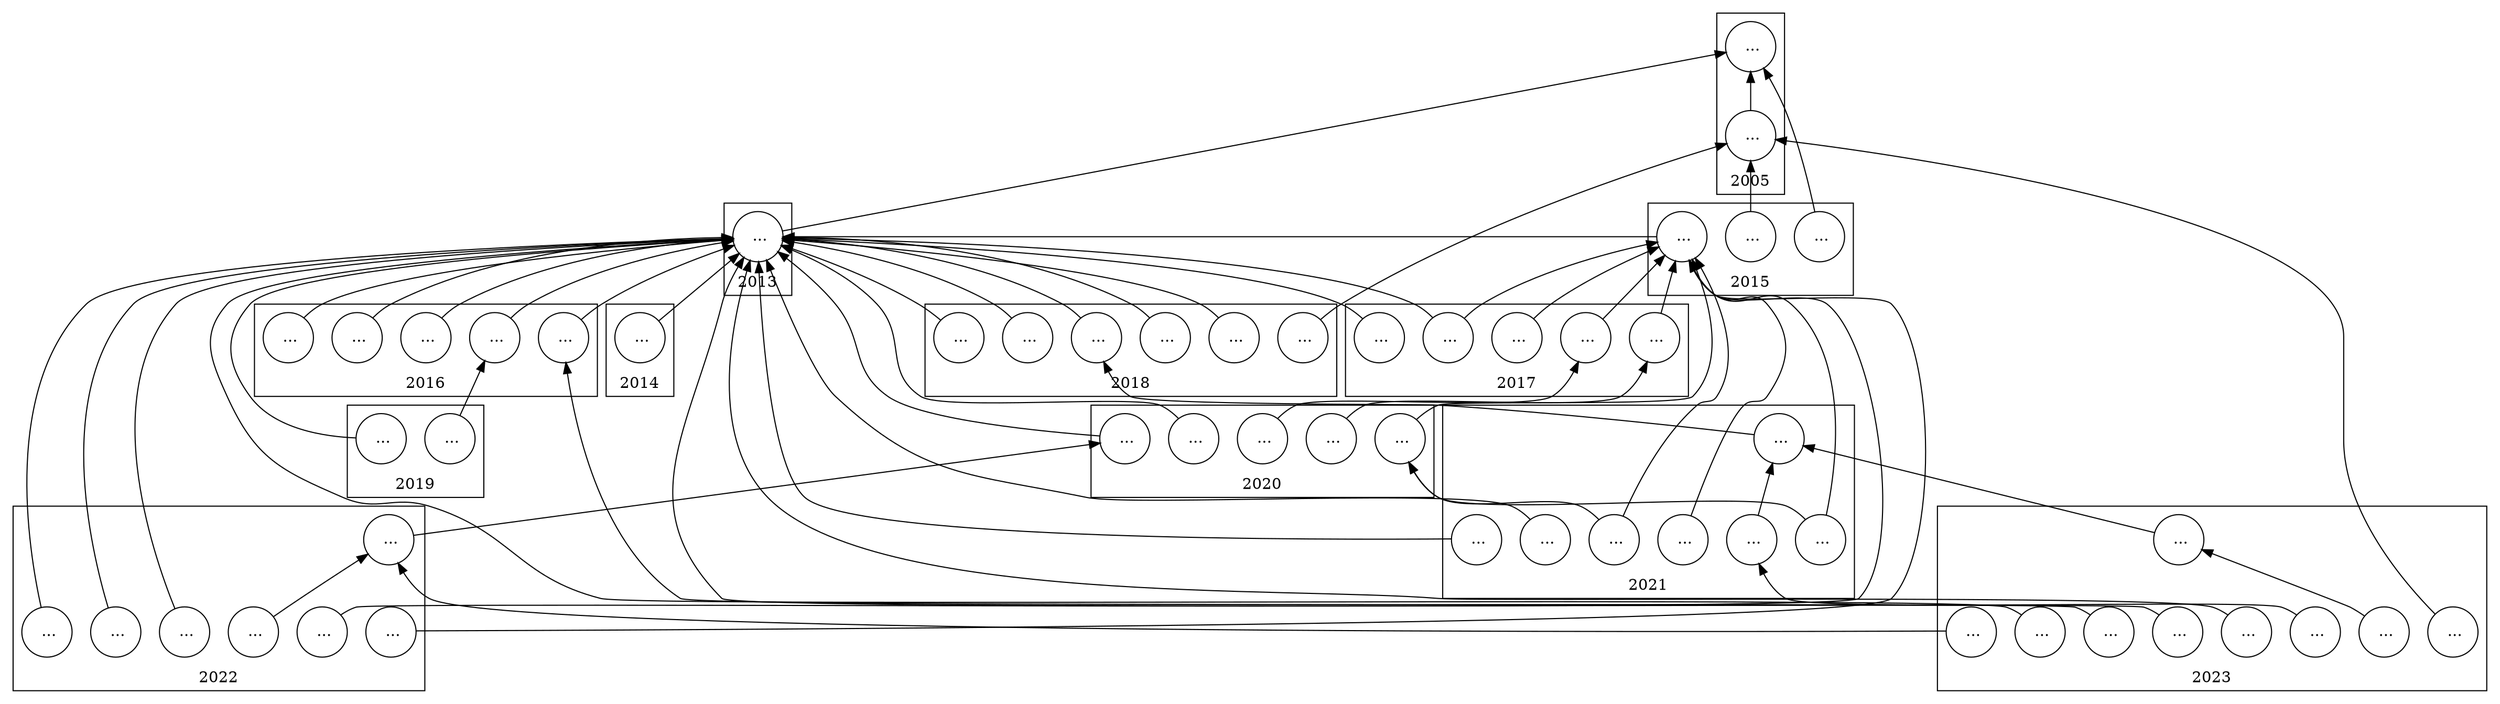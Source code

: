 digraph {
     rankdir=BT;
    "98115214" [label=" ...", shape=circle, href="https://www.semanticscholar.org/paper/61734d84a5395fc45f2c2233096666af3ca5281c", target="_blank", tooltip="title: Principles of green chemistry: PRODUCTIVELY \nauthors: Samantha Tang, R. Smith, M. Poliakoff\npublished: 2005"];
    "4036311" [label=" ...", shape=circle, href="https://www.semanticscholar.org/paper/d6de149d537e44d32b7616d4998543c96c8bed5f", target="_blank", tooltip="title: Besifloxacin: A Critical Review of Its Characteristics, Properties, and
Analytical Methods \nauthors: E. G. Tótoli, H. R. Salgado\npublished: 2018"];
    "57954025" [label=" ...", shape=circle, href="https://www.semanticscholar.org/paper/185e98f7c54f7d99aed0438617ed3b09f9ebcb4f", target="_blank", tooltip="title: Blood Hematocrit Still a Critical Parameter in Bioanalysis \nauthors: V. Samanidou\npublished: 2017"];
    "220941813" [label=" ...", shape=circle, href="https://www.semanticscholar.org/paper/373926be99c28b0e3ab92135e2251e5e9feac353", target="_blank", tooltip="title: Current trends in sample preparation by solid-phase extraction techniques for
the determination of antibiotic residues in foodstuffs: a review \nauthors: S. A. Khatibi, Samin Hamidi, M. Siahi-Shadbad\npublished: 2020"];
    "244811795" [label=" ...", shape=circle, href="https://www.semanticscholar.org/paper/84af46c4929e031a0d0f1abf3d4bf2e84a51c04b", target="_blank", tooltip="title: Biological Effects of Quinolones: A Family of Broad-Spectrum Antimicrobial
Agents \nauthors: Ana R Millanao, A. Y. Mora, N. Villagra, Sergio A. Bucarey, A. Hidalgo\npublished: 2021"];
    "13214095" [label=" ...", shape=circle, href="https://www.semanticscholar.org/paper/c4778d381d1e13b7025b3a831458a3f11876c18a", target="_blank", tooltip="title: New insights into liquid chromatography for more eco-friendly analysis of
pharmaceuticals \nauthors: H. Shaaban\npublished: 2016"];
    "235359793" [label=" ...", shape=circle, href="https://www.semanticscholar.org/paper/7dc28980a3d4dab988b68f67e3765cc39e1cd9e0", target="_blank", tooltip="title: Nanoplatform-Integrated Miniaturized Solid-Phase Extraction Techniques: A
Critical Review \nauthors: Sushmita Salve, Y. Bahiram, Amol Jadhav, R. Rathod, R. Tekade\npublished: 2021"];
    "257290769" [label=" ...", shape=circle, href="https://www.semanticscholar.org/paper/d2e41ae1d20ab67b77ac28d68822998f87d240f4", target="_blank", tooltip="title: Overview of Side-Effects of Antibacterial Fluoroquinolones: New Drugs versus
Old Drugs, a Step Forward in the Safety Profile? \nauthors: Aura Rusu, Alexandra-Cristina Munteanu, Eliza-Mihaela Arbănași, V. Uivarosi\npublished: 2023"];
    "237340603" [label=" ...", shape=circle, href="https://www.semanticscholar.org/paper/e1d801df8155951ce8254c9f677efcb55dd2a70c", target="_blank", tooltip="title: Structural Characterization of the Millennial Antibacterial
(Fluoro)Quinolones—Shaping the Fifth Generation \nauthors: Aura Rusu, Ioana-Andreea Lungu, Octavia-Laura Moldovan, C. Tanase, G. Hancu\npublished: 2021"];
    "112928259" [label=" ...", shape=circle, href="https://www.semanticscholar.org/paper/24f8bfd1ca361ac38f3b90e07ed5f2887899e950", target="_blank", tooltip="title: BIOMATERIALS FROM RENEWABLE SOURCES: BIOSURFACTANTS AND BIOPOLYMERS \nauthors: V. Ajao\npublished: 2015"];
    "67754960" [label=" ...", shape=circle, href="https://www.semanticscholar.org/paper/be57c0f82c0d110f5d2ddf1926742dea68ca92fc", target="_blank", tooltip="title: More than a Scientifi c Movement : Socio-Political Infl uences on Green
Chemistry Research in the United States and France \nauthors: L. Maxim\npublished: 2018"];
    "54733873" [label=" ...", shape=circle, href="https://www.semanticscholar.org/paper/aa724e2c02a35fa21cd3b37e8a01f47cb9efb782", target="_blank", tooltip="title: A review of monitoring methods for triclosan and its occurrence in aquatic
environments \nauthors: H. Montaseri, P. Forbes\npublished: 2016"];
    "249128405" [label=" ...", shape=circle, href="https://www.semanticscholar.org/paper/c85bd442176825e760b5ee811959d4744207bce1", target="_blank", tooltip="title: Development and Validation of a Novel Tool for Assessing the Environmental
Impact of 3D Printing Technologies: A Pharmaceutical Perspective \nauthors: S. Youssef, Sadikalmahdi Abdella, S. Garg\npublished: 2022"];
    "261592802" [label=" ...", shape=circle, href="https://www.semanticscholar.org/paper/689ae799be9d6fc20fe4289817a6e84ddd841064", target="_blank", tooltip="title: Human health risk assessment of Triclosan in water: spatial analysis of a
drinking water system \nauthors: M. Moazeni, K. Ebrahimpour, F. Mohammadi, Zahra Heidari, Afshin Ebrahimi\npublished: 2023"];
    "248638130" [label=" ...", shape=circle, href="https://www.semanticscholar.org/paper/b93df24fe24fc01e7efaf2e3020e517d46329a7c", target="_blank", tooltip="title: Green Extraction Techniques as Advanced Sample Preparation Approaches in
Biological, Food, and Environmental Matrices: A Review \nauthors: J. Câmara, R. Perestrelo, Cristina V. Berenguer, Carolina Andrade, Telma M. Gomes, Basit Olayanju, A. Kabir, Cristina M. R. Rocha, J. Teixeira, Jorge A. M. Pereira\npublished: 2022"];
    "89685535" [label=" ...", shape=circle, href="https://www.semanticscholar.org/paper/ddb6d8abdc457e83ed057220c8a3cc4559d1bbb9", target="_blank", tooltip="title: The impact of estrogens on aquatic organisms and methods for their
determination \nauthors: Karolina Czarny, D. Szczukocki, B. Krawczyk, M. Zieliński, E. Miękoś, R. Gadzała-Kopciuch\npublished: 2017"];
    "220965234" [label=" ...", shape=circle, href="https://www.semanticscholar.org/paper/23d94da5009c3a3958e050796ea298b1b37702e6", target="_blank", tooltip="title: Application of Liquid-Liquid Extraction for the Determination of Antibiotics in
the Foodstuff: Recent Trends and Developments \nauthors: S. A. Khatibi, Samin Hamidi, M. Siahi-Shadbad\npublished: 2020"];
    "95362344" [label=" ...", shape=circle, href="https://www.semanticscholar.org/paper/290d74bbee2e826e1ec5574e999a980d00ae77f9", target="_blank", tooltip="title: The 12 principles of green analytical chemistry and the SIGNIFICANCE mnemonic
of green analytical practices \nauthors: A. Gałuszka, Z. Migaszewski, J. Namieśnik\npublished: 2013"];
    "99391250" [label=" ...", shape=circle, href="https://www.semanticscholar.org/paper/913a000a1f2b3ff9f28371eeea125113620486a2", target="_blank", tooltip="title: Environmentally benign Iodometric method for estimation of copper \nauthors: S. Chawla, R. Parashar, R. Parashar\npublished: 2016"];
    "232086644" [label=" ...", shape=circle, href="https://www.semanticscholar.org/paper/1e50f4bc554b5254f923bfe4d1f2f72121d7ec0e", target="_blank", tooltip="title: Paper-Based Screen-Printed Electrodes: A New Generation of Low-Cost
Electroanalytical Platforms \nauthors: E. Costa-Rama, M. Fernández-Abedul\npublished: 2021"];
    "247860224" [label=" ...", shape=circle, href="https://www.semanticscholar.org/paper/988e17fcd90016828db4583468850266434bd861", target="_blank", tooltip="title: Amine-functionalized MIL-101(Fe) for highly selective and efficient extraction
of phenoxy carboxylic acid herbicides from environmental water and rice samples \nauthors: Huixian Zhang, Xizhou Hu, Hong Xia, Youxiang Zhou, Lijun Peng, Jianyuan Wu, Xitian Peng\npublished: 2022"];
    "259155404" [label=" ...", shape=circle, href="https://www.semanticscholar.org/paper/53977f2e3178cf04cc83b3773f1d306a4e1bbcaf", target="_blank", tooltip="title: Development and validation of an eco-compatible UV–Vis spectrophotometric
method for the determination of Cu2+ in aqueous matrices \nauthors: P. Prete, Davide Iannaccone, A. Proto, M. Tobiszewski, R. Cucciniello\npublished: 2023"];
    "25221326" [label=" ...", shape=circle, href="https://www.semanticscholar.org/paper/7daca2127b4c3ce957271d17b7956fa1df65b809", target="_blank", tooltip="title: Eco-friendly LC–MS/MS method for analysis of multi-class micropollutants in
tap, fountain, and well water from northern Portugal \nauthors: Marta O Barbosa, A. Ribeiro, Manuel F R Pereira, Adrián M. T. Silva\npublished: 2016"];
    "254664089" [label=" ...", shape=circle, href="https://www.semanticscholar.org/paper/92d32e78869413fb8d99337dcf45e88d2bb5c684", target="_blank", tooltip="title: Polyaniline and Polyaniline-Based Materials as Sorbents in Solid-Phase
Extraction Techniques \nauthors: I. Sowa, M. Wójciak, K. Tyszczuk‐Rotko, T. Klepka, S. Dresler\npublished: 2022"];
    "263670378" [label=" ...", shape=circle, href="https://www.semanticscholar.org/paper/bce2f50c993afbf8e76591c1faf18fcb3627cd1a", target="_blank", tooltip="title: Fabricating a designer capsule phase microextraction platform based on sol–gel
Carbowax 20M-zwitterionic ionic liquid composite sorbent for the extraction of
lipid-lowering drugs from human urine samples \nauthors: Argyroula Kechagia, N. Manousi, A. Kabir, K. Furton, C. Zacharis\npublished: 2023"];
    "25294419" [label=" ...", shape=circle, href="https://www.semanticscholar.org/paper/72b9d6a538fc6aaaf6f35549bb20e4c92d79d4c0", target="_blank", tooltip="title: Ultrasound-assisted dispersive liquid–liquid microextraction of tetracycline
drugs from egg supplements before flow injection analysis coupled to a liquid
waveguide capillary cell \nauthors: M. Rodríguez, H. Pezza, L. Pezza\npublished: 2016"];
    "104248713" [label=" ...", shape=circle, href="https://www.semanticscholar.org/paper/1f66c01770f9af85336ac9ac7e7706573f9acaf0", target="_blank", tooltip="title: QSAR studies on partition coefficients of organic compounds for
polydimethylsiloxane of solid-phase microextraction devices \nauthors: K. Chao, V. Wang, C.-W. Liu, Y.-T. Lu\npublished: 2018"];
    "199585966" [label=" ...", shape=circle, href="https://www.semanticscholar.org/paper/a59c24484317346b819b4303efb39fdd34421840", target="_blank", tooltip="title: INITIATION IN GREEN CHEMICAL PROCEDURES IN ANALYTICAL CHEMISTRY. A NEW APPROACH
FOR PRACTICAL SUBJECT \nauthors: B. S. Rodríguez, Á. S. Mayor, R. Ramos, M. A. Delgado\npublished: 2019"];
    "112901779" [label=" ...", shape=circle, href="https://www.semanticscholar.org/paper/84416af428e28811632ddcbb90db18cae1e2340b", target="_blank", tooltip="title: Greening the chemistry curriculum in Maltese educational institutions: the
reaction of pre-university students to the introduction of green chemistry. A
case study from Malta \nauthors: M. Caruana\npublished: 2015"];
    "227039896" [label=" ...", shape=circle, href="https://www.semanticscholar.org/paper/fc01e8fb1f57563875d1ce47c78b6ea2d8b0b7de", target="_blank", tooltip="title: Implementing Green Analytical Methodologies Using Solid-Phase Microextraction:
A Review \nauthors: Kayla M Billiard, Amanda R Dershem, Emanuela Gionfriddo\npublished: 2020"];
    "238506905" [label=" ...", shape=circle, href="https://www.semanticscholar.org/paper/f8767046a0a4c48c7234d36060e7faafb162c5ea", target="_blank", tooltip="title: Advanced Adsorbent Mediated Extraction Techniques for the Separation of
Antibiotics from Food, Biological, and Environmental Matrices \nauthors: D. Sanyal, Purvi Mathur\npublished: 2021"];
    "266497999" [label=" ...", shape=circle, href="https://www.semanticscholar.org/paper/f7f97d3d9206b305cecd02e8335b069150360c4a", target="_blank", tooltip="title: Safety of fluoroquinolones \nauthors: José Barberán, Alicia de la Cuerda, María Isabel Tejeda González, Ana López Aparicio, Carlos Monfort Vinuesa, Alejandro Ramos Sánchez, Lourdes Cristina Barberán\npublished: 2023"];
    "258437903" [label=" ...", shape=circle, href="https://www.semanticscholar.org/paper/5dff7b378e7d4561f722118b91ff3f0770382002", target="_blank", tooltip="title: Approaches to determine pesticides in marine bivalves \nauthors: Thierno Diallo, Julia Leleu, Julien Parinet, T. Guérin, H. Thomas, A. Lerebours\npublished: 2023"];
    "258820374" [label=" ...", shape=circle, href="https://www.semanticscholar.org/paper/102f8506d0b0bfd74f4325a6663c5c2ff2d57efd", target="_blank", tooltip="title: Recent developments in sorbent based water samples treatments prior GC-MS
analysis of polycyclic aromatic hydrocarbons \nauthors: Slobodan A. Ćirić, V. Mitić, J. Nikolić, M. Ilic, M. Dimitrijević, S. Simonović, V. S. Stankov Jovanović\npublished: 2018"];
    "257582745" [label=" ...", shape=circle, href="https://www.semanticscholar.org/paper/ad6f5dfaba212179f3c399fa6a1686d83967551d", target="_blank", tooltip="title: New Fluoroquinolone‐1,2,4‐triazoles as Potent Antibacterial Agents: Design,
Synthesis, Docking Studies and in Silico ADME Profiles \nauthors: Venkateswara Rao Gollapalli, Hari Babu Bollikolla, Tejeswara Rao Allaka, Pandu Ranga Rao Vaddi, Sravanthi Basireddy, M. Ganivada, Santhosh Reddy Pindi\npublished: 2023"];
    "209732365" [label=" ...", shape=circle, href="https://www.semanticscholar.org/paper/360a4f6195d2e6a6609c66a2c32fd4bbff66cfde", target="_blank", tooltip="title: HPLC-MS/MS multiclass determination of steroid hormones in environmental waters
after preconcentration on the carbonaceous sorbent HA-C@silica \nauthors: F. Merlo, Andrea Speltini, Federica Maraschi, Michela Sturini, A. Profumo\npublished: 2020"];
    "38973021" [label=" ...", shape=circle, href="https://www.semanticscholar.org/paper/2970c803890efac46a56ecd5a13c8340bb81a2d4", target="_blank", tooltip="title: Trends in Microextraction-Based Methods for the Determination of Sulfonamides
in Milk \nauthors: M. Kechagia, V. Samanidou\npublished: 2017"];
    "258951939" [label=" ...", shape=circle, href="https://www.semanticscholar.org/paper/73ccbff4a5e32266f29ef8653528ed550f6282d6", target="_blank", tooltip="title: An unlikely bifurcation: history of sustainable (but not Green) chemistry \nauthors: Marcin Krasnodębski\npublished: 2023"];
    "251569670" [label=" ...", shape=circle, href="https://www.semanticscholar.org/paper/ce556f94c6a966767c5ba1a6c9922d528f5f8342", target="_blank", tooltip="title: Sustainable spectrophotometric determination of antihypertensive medicines
reducing COVID-19 risk via paired wavelength data processing technique -
Assessment of purity, greenness and whiteness \nauthors: Sara El-Hanboushy, H. Marzouk, Y. Fayez, M. Abdelkawy, H. Lotfy\npublished: 2022"];
    "246664131" [label=" ...", shape=circle, href="https://www.semanticscholar.org/paper/9ee80a238c45a0929d93e3c509ba71bd0e9ff837", target="_blank", tooltip="title: Natural Deep Eutectic Solvents as a Key Metal Extractant for Fractionation in
Speciation Analysis \nauthors: L. Ruzik, Aleksandra Dyoniziak\npublished: 2022"];
    "245882523" [label=" ...", shape=circle, href="https://www.semanticscholar.org/paper/79b15e080360fa095e526a5ae8007a66f2d78c22", target="_blank", tooltip="title: Solventless Microextration Techniques for Pharmaceutical Analysis: The Greener
Solution \nauthors: Heba M Mohamed\npublished: 2022"];
    "244191396" [label=" ...", shape=circle, href="https://www.semanticscholar.org/paper/1133929c82c6b2c7dd9b95d114ccfc3ce7cd8a27", target="_blank", tooltip="title: Validation of a simple and robust multi-residue gas chromatography-mass
spectrometry method for the analysis of polycyclic aromatic hydrocarbons,
phthalates and biocides in roofing material leachate and roof runoff \nauthors: Pieter-Jan De Buyck, Jonas Couvent, Yannick P Verheust, S. Hulle, D. Rousseau, A. Dumoulin\npublished: 2021"];
    "237936479" [label=" ...", shape=circle, href="https://www.semanticscholar.org/paper/92b46b5e24ea0e5df1d9a6ee062e059d0ce573e9", target="_blank", tooltip="title: Analytical Extraction Methods and Sorbents’ Development for Simultaneous
Determination of Organophosphorus Pesticides’ Residues in Food and Water
Samples: A Review \nauthors: K. V. Veloo, N. Ibrahim\npublished: 2021"];
    "94335849" [label=" ...", shape=circle, href="https://www.semanticscholar.org/paper/88719c5f2556c4c27758f0004f19d3f48cd1e264", target="_blank", tooltip="title: Miniaturized solid-phase extraction techniques \nauthors: J. Płotka-Wasylka, Natalia Szczepańska, M. Guardia, J. Namieśnik\npublished: 2015"];
    "226242969" [label=" ...", shape=circle, href="https://www.semanticscholar.org/paper/267c1bfd39852b017ccf2a752415cad449e78359", target="_blank", tooltip="title: Application of Hollow Fibre-Liquid Phase Microextraction Technique for
Isolation and Pre-Concentration of Pharmaceuticals in Water \nauthors: L. Madikizela, V. Pakade, Somandla Ncube, H. Tutu, L. Chimuka\npublished: 2020"];
    "115332167" [label=" ...", shape=circle, href="https://www.semanticscholar.org/paper/3f6c58ab5aa350adbce103019f2bfeede950826b", target="_blank", tooltip="title: Dried Matrix Spots i LC-MS/MS-basert proteinanalyse: Metodeoptimalisering for
kvantifisering av insulin og hCG i klinisk relevante konsentrasjoner. \nauthors: Elin Vyvy Tran\npublished: 2017"];
    "99852126" [label=" ...", shape=circle, href="https://www.semanticscholar.org/paper/c6cf14f6bfda01cb2341565d1ec6c330ece97793", target="_blank", tooltip="title: 4 Liquid-phase Microextraction Techniques \nauthors: Elena Fernández, L. Vidal\npublished: 2014"];
    "238754799" [label=" ...", shape=circle, href="https://www.semanticscholar.org/paper/62771ca36fe429d92f53427729563e5c6f8717e6", target="_blank", tooltip="title: Effect of Residual Oxygenated Functional Groups on the Behavior of Alternative
Jet Fuel Properties \nauthors: M. García-Pérez\npublished: 2018"];
    "257485736" [label=" ...", shape=circle, href="https://www.semanticscholar.org/paper/e5fd066f7e1d27cd783cec66af92bc8a07305006", target="_blank", tooltip="title: Three developed spectrophotometric methods for determination of a mixture of
ofloxacin and ornidazole; application of greenness assessment tools \nauthors: K. Kelani, Asmaa G. Gad, Y. Fayez, A. Mahmoud, Ahmed M. Abdel-raoof\npublished: 2023"];
    "205688501" [label=" ...", shape=circle, href="https://www.semanticscholar.org/paper/a503366b580e1d08fb71633b098813a19a76604b", target="_blank", tooltip="title: Metformin: A Review of Characteristics, Properties, Analytical Methods and
Impact in the Green Chemistry \nauthors: Mariana Teixeira da Trindade, A. Kogawa, H. R. Salgado\npublished: 2018"];
    "100787933" [label=" ...", shape=circle, href="https://www.semanticscholar.org/paper/c547e702a584a58fd11c6f36c73f4252b575079d", target="_blank", tooltip="title: Creating Green Chemistry: Discursive Strategies of a Scientific Movement \nauthors: Jody A. Roberts, R. Burian, D. Breslau, R. Hirsh, T. Luke, J. Pitt\npublished: 2005"];
    "139593835" [label=" ...", shape=circle, href="https://www.semanticscholar.org/paper/389f603a2f3c2f6429ff842f118359e362f2f352", target="_blank", tooltip="title: Ionic liquids in magnetic-assisted microextraction procedures: A step forward
for faster and selective sample preparation \nauthors: M. J. Trujillo-Rodríguez, Jared L. Anderson\npublished: 2017"];
    "81986103" [label=" ...", shape=circle, href="https://www.semanticscholar.org/paper/7c29e99e55baf13419d1d2b2ad589b2015ed2fcd", target="_blank", tooltip="title: Green Analytical Methods for the Separation of Seven Antihistamines:
Application in Separation of Azelastine and Related Impurities in Nasal
Solution \nauthors: L. D. da Costa, Heitor Oliveira de Almeida Leite, N. Kassab, Anil Kumar Singh\npublished: 2019"];
     subgraph cluster_0 {
           rank=same;
           label="2005";
      100787933;
      98115214;
      98115214;
      100787933;
      100787933;
      100787933;
      98115214;
     }     subgraph cluster_1 {
           rank=same;
           label="2013";
      95362344;
      95362344;
      95362344;
      95362344;
      95362344;
      95362344;
      95362344;
      95362344;
      95362344;
      95362344;
      95362344;
      95362344;
      95362344;
      95362344;
      95362344;
      95362344;
      95362344;
      95362344;
      95362344;
      95362344;
      95362344;
      95362344;
      95362344;
      95362344;
      95362344;
      95362344;
     }     subgraph cluster_2 {
           rank=same;
           label="2014";
      99852126;
     }     subgraph cluster_3 {
           rank=same;
           label="2015";
      94335849;
      94335849;
      94335849;
      94335849;
      94335849;
      94335849;
      94335849;
      112901779;
      94335849;
      94335849;
      94335849;
      112928259;
      94335849;
     }     subgraph cluster_4 {
           rank=same;
           label="2016";
      13214095;
      54733873;
      25294419;
      54733873;
      25221326;
      99391250;
      13214095;
     }     subgraph cluster_5 {
           rank=same;
           label="2017";
      139593835;
      115332167;
      89685535;
      57954025;
      38973021;
      139593835;
      38973021;
      89685535;
     }     subgraph cluster_6 {
           rank=same;
           label="2018";
      4036311;
      104248713;
      258820374;
      67754960;
      238754799;
      4036311;
      205688501;
     }     subgraph cluster_7 {
           rank=same;
           label="2019";
      81986103;
      199585966;
     }     subgraph cluster_8 {
           rank=same;
           label="2020";
      220941813;
      226242969;
      220965234;
      226242969;
      220941813;
      227039896;
      209732365;
      220941813;
     }     subgraph cluster_9 {
           rank=same;
           label="2021";
      232086644;
      244811795;
      238506905;
      235359793;
      237340603;
      244811795;
      237936479;
      244191396;
      238506905;
      237340603;
      235359793;
      237340603;
     }     subgraph cluster_10 {
           rank=same;
           label="2022";
      245882523;
      248638130;
      254664089;
      248638130;
      246664131;
      247860224;
      249128405;
      248638130;
      251569670;
     }     subgraph cluster_11 {
           rank=same;
           label="2023";
      261592802;
      257582745;
      257290769;
      266497999;
      259155404;
      258951939;
      257290769;
      258437903;
      257485736;
      263670378;
     }    "81986103" -> "13214095";
    "245882523" -> "94335849";
    "261592802" -> "54733873";
    "232086644" -> "95362344";
    "257582745" -> "244811795";
    "199585966" -> "95362344";
    "139593835" -> "94335849";
    "238506905" -> "94335849";
    "4036311" -> "95362344";
    "115332167" -> "94335849";
    "89685535" -> "94335849";
    "220941813" -> "94335849";
    "226242969" -> "95362344";
    "266497999" -> "257290769";
    "25294419" -> "95362344";
    "235359793" -> "94335849";
    "254664089" -> "248638130";
    "104248713" -> "95362344";
    "54733873" -> "95362344";
    "57954025" -> "95362344";
    "99852126" -> "95362344";
    "244811795" -> "237340603";
    "112901779" -> "100787933";
    "220965234" -> "38973021";
    "25221326" -> "95362344";
    "248638130" -> "226242969";
    "259155404" -> "95362344";
    "246664131" -> "95362344";
    "95362344" -> "98115214";
    "247860224" -> "94335849";
    "100787933" -> "98115214";
    "258820374" -> "95362344";
    "237936479" -> "94335849";
    "244191396" -> "95362344";
    "139593835" -> "95362344";
    "238506905" -> "220941813";
    "258951939" -> "100787933";
    "257290769" -> "237340603";
    "38973021" -> "94335849";
    "67754960" -> "100787933";
    "227039896" -> "95362344";
    "112928259" -> "98115214";
    "238754799" -> "95362344";
    "99391250" -> "95362344";
    "209732365" -> "89685535";
    "249128405" -> "95362344";
    "258437903" -> "248638130";
    "235359793" -> "220941813";
    "237340603" -> "4036311";
    "13214095" -> "95362344";
    "94335849" -> "95362344";
    "251569670" -> "95362344";
    "257485736" -> "95362344";
    "263670378" -> "95362344";
    "205688501" -> "95362344";
}
